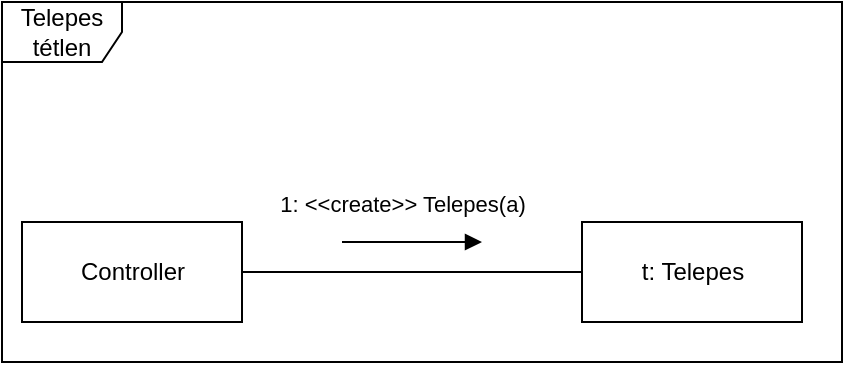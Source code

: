 <mxfile version="14.4.8" type="github">
  <diagram id="7B5r28qhJ5weyJIrJBID" name="Page-1">
    <mxGraphModel dx="1038" dy="548" grid="1" gridSize="10" guides="1" tooltips="1" connect="1" arrows="1" fold="1" page="1" pageScale="1" pageWidth="850" pageHeight="1100" math="0" shadow="0">
      <root>
        <mxCell id="0" />
        <mxCell id="1" parent="0" />
        <mxCell id="lqMxQeydhuz74noJYmAE-1" value="Telepes tétlen" style="shape=umlFrame;whiteSpace=wrap;html=1;" vertex="1" parent="1">
          <mxGeometry x="40" y="50" width="420" height="180" as="geometry" />
        </mxCell>
        <mxCell id="lqMxQeydhuz74noJYmAE-2" value="Controller" style="html=1;" vertex="1" parent="1">
          <mxGeometry x="50" y="160" width="110" height="50" as="geometry" />
        </mxCell>
        <mxCell id="lqMxQeydhuz74noJYmAE-3" value="t: Telepes" style="html=1;" vertex="1" parent="1">
          <mxGeometry x="330" y="160" width="110" height="50" as="geometry" />
        </mxCell>
        <mxCell id="lqMxQeydhuz74noJYmAE-4" value="" style="html=1;verticalAlign=bottom;endArrow=none;endFill=0;" edge="1" parent="1" target="lqMxQeydhuz74noJYmAE-3" source="lqMxQeydhuz74noJYmAE-2">
          <mxGeometry width="80" relative="1" as="geometry">
            <mxPoint x="132.778" y="210" as="sourcePoint" />
            <mxPoint x="460" y="180" as="targetPoint" />
          </mxGeometry>
        </mxCell>
        <mxCell id="lqMxQeydhuz74noJYmAE-5" value="1: &amp;lt;&amp;lt;create&amp;gt;&amp;gt; Telepes(a)" style="html=1;verticalAlign=bottom;endArrow=block;" edge="1" parent="1">
          <mxGeometry x="-0.143" y="10" width="80" relative="1" as="geometry">
            <mxPoint x="210" y="170" as="sourcePoint" />
            <mxPoint x="280" y="170" as="targetPoint" />
            <mxPoint as="offset" />
          </mxGeometry>
        </mxCell>
      </root>
    </mxGraphModel>
  </diagram>
</mxfile>
